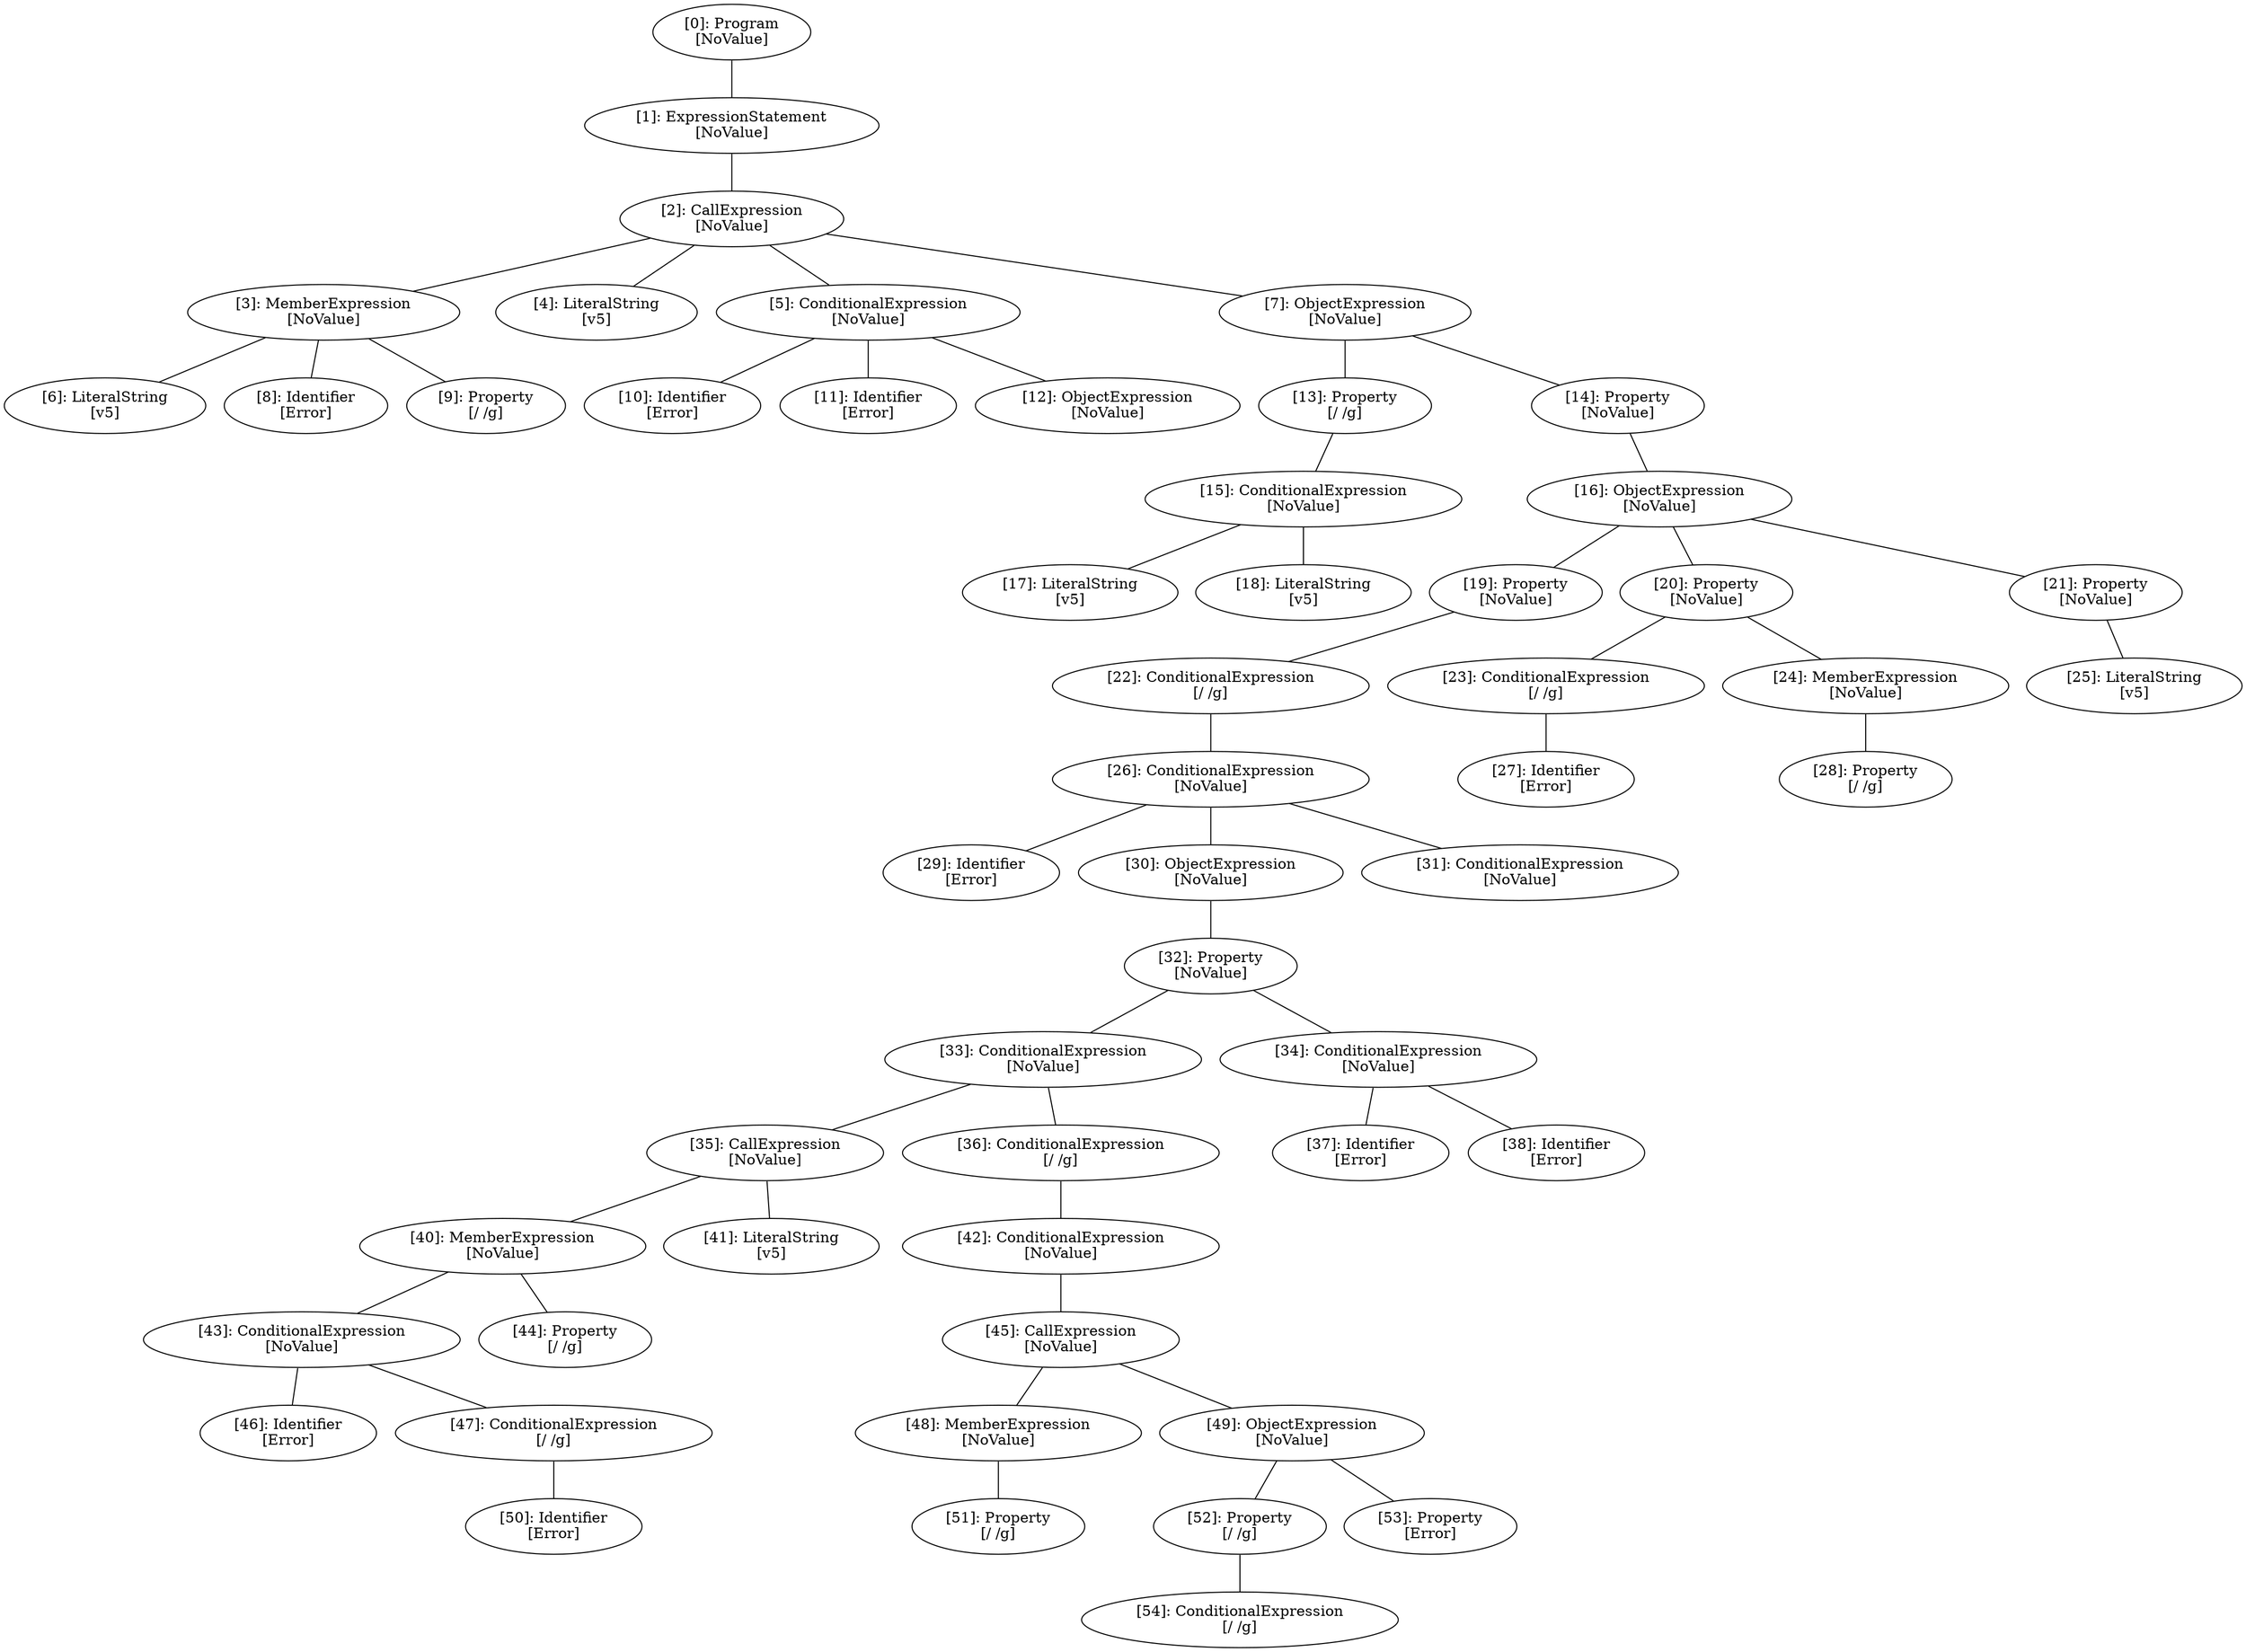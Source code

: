 // Result
graph {
	0 [label="[0]: Program
[NoValue]"]
	1 [label="[1]: ExpressionStatement
[NoValue]"]
	2 [label="[2]: CallExpression
[NoValue]"]
	3 [label="[3]: MemberExpression
[NoValue]"]
	4 [label="[4]: LiteralString
[v5]"]
	5 [label="[5]: ConditionalExpression
[NoValue]"]
	6 [label="[6]: LiteralString
[v5]"]
	7 [label="[7]: ObjectExpression
[NoValue]"]
	8 [label="[8]: Identifier
[Error]"]
	9 [label="[9]: Property
[/ /g]"]
	10 [label="[10]: Identifier
[Error]"]
	11 [label="[11]: Identifier
[Error]"]
	12 [label="[12]: ObjectExpression
[NoValue]"]
	13 [label="[13]: Property
[/ /g]"]
	14 [label="[14]: Property
[NoValue]"]
	15 [label="[15]: ConditionalExpression
[NoValue]"]
	16 [label="[16]: ObjectExpression
[NoValue]"]
	17 [label="[17]: LiteralString
[v5]"]
	18 [label="[18]: LiteralString
[v5]"]
	19 [label="[19]: Property
[NoValue]"]
	20 [label="[20]: Property
[NoValue]"]
	21 [label="[21]: Property
[NoValue]"]
	22 [label="[22]: ConditionalExpression
[/ /g]"]
	23 [label="[23]: ConditionalExpression
[/ /g]"]
	24 [label="[24]: MemberExpression
[NoValue]"]
	25 [label="[25]: LiteralString
[v5]"]
	26 [label="[26]: ConditionalExpression
[NoValue]"]
	27 [label="[27]: Identifier
[Error]"]
	28 [label="[28]: Property
[/ /g]"]
	29 [label="[29]: Identifier
[Error]"]
	30 [label="[30]: ObjectExpression
[NoValue]"]
	31 [label="[31]: ConditionalExpression
[NoValue]"]
	32 [label="[32]: Property
[NoValue]"]
	33 [label="[33]: ConditionalExpression
[NoValue]"]
	34 [label="[34]: ConditionalExpression
[NoValue]"]
	35 [label="[35]: CallExpression
[NoValue]"]
	36 [label="[36]: ConditionalExpression
[/ /g]"]
	37 [label="[37]: Identifier
[Error]"]
	38 [label="[38]: Identifier
[Error]"]
	40 [label="[40]: MemberExpression
[NoValue]"]
	41 [label="[41]: LiteralString
[v5]"]
	42 [label="[42]: ConditionalExpression
[NoValue]"]
	43 [label="[43]: ConditionalExpression
[NoValue]"]
	44 [label="[44]: Property
[/ /g]"]
	45 [label="[45]: CallExpression
[NoValue]"]
	46 [label="[46]: Identifier
[Error]"]
	47 [label="[47]: ConditionalExpression
[/ /g]"]
	48 [label="[48]: MemberExpression
[NoValue]"]
	49 [label="[49]: ObjectExpression
[NoValue]"]
	50 [label="[50]: Identifier
[Error]"]
	51 [label="[51]: Property
[/ /g]"]
	52 [label="[52]: Property
[/ /g]"]
	53 [label="[53]: Property
[Error]"]
	54 [label="[54]: ConditionalExpression
[/ /g]"]
	0 -- 1
	1 -- 2
	2 -- 3
	2 -- 4
	2 -- 5
	2 -- 7
	3 -- 6
	3 -- 8
	3 -- 9
	5 -- 10
	5 -- 11
	5 -- 12
	7 -- 13
	7 -- 14
	13 -- 15
	14 -- 16
	15 -- 17
	15 -- 18
	16 -- 19
	16 -- 20
	16 -- 21
	19 -- 22
	20 -- 23
	20 -- 24
	21 -- 25
	22 -- 26
	23 -- 27
	24 -- 28
	26 -- 29
	26 -- 30
	26 -- 31
	30 -- 32
	32 -- 33
	32 -- 34
	33 -- 35
	33 -- 36
	34 -- 37
	34 -- 38
	35 -- 40
	35 -- 41
	36 -- 42
	40 -- 43
	40 -- 44
	42 -- 45
	43 -- 46
	43 -- 47
	45 -- 48
	45 -- 49
	47 -- 50
	48 -- 51
	49 -- 52
	49 -- 53
	52 -- 54
}

